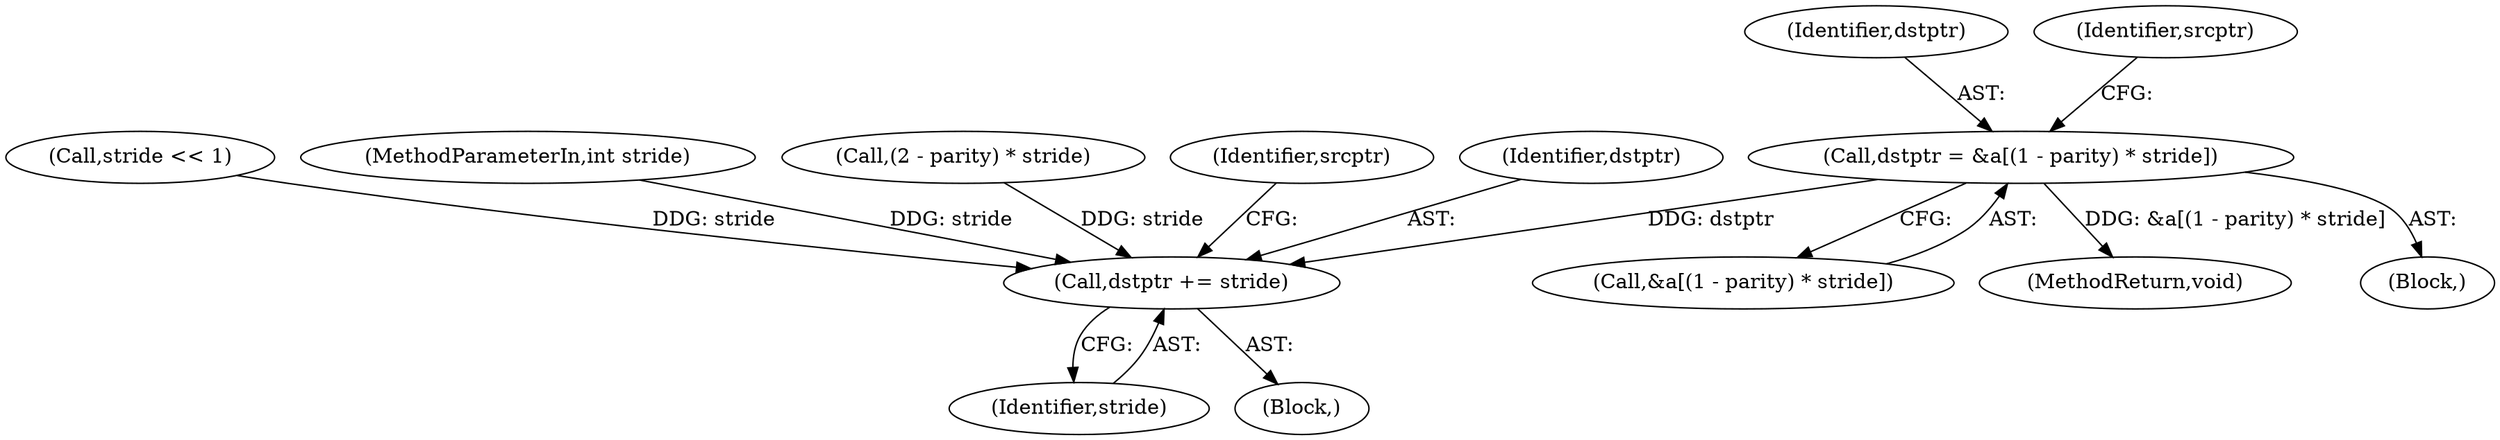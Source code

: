 digraph "0_jasper_4a59cfaf9ab3d48fca4a15c0d2674bf7138e3d1a_0@array" {
"1000197" [label="(Call,dstptr = &a[(1 - parity) * stride])"];
"1000236" [label="(Call,dstptr += stride)"];
"1000199" [label="(Call,&a[(1 - parity) * stride])"];
"1000281" [label="(MethodReturn,void)"];
"1000241" [label="(Call,stride << 1)"];
"1000198" [label="(Identifier,dstptr)"];
"1000208" [label="(Identifier,srcptr)"];
"1000110" [label="(MethodParameterIn,int stride)"];
"1000212" [label="(Call,(2 - parity) * stride)"];
"1000236" [label="(Call,dstptr += stride)"];
"1000238" [label="(Identifier,stride)"];
"1000197" [label="(Call,dstptr = &a[(1 - parity) * stride])"];
"1000230" [label="(Block,)"];
"1000240" [label="(Identifier,srcptr)"];
"1000237" [label="(Identifier,dstptr)"];
"1000148" [label="(Block,)"];
"1000197" -> "1000148"  [label="AST: "];
"1000197" -> "1000199"  [label="CFG: "];
"1000198" -> "1000197"  [label="AST: "];
"1000199" -> "1000197"  [label="AST: "];
"1000208" -> "1000197"  [label="CFG: "];
"1000197" -> "1000281"  [label="DDG: &a[(1 - parity) * stride]"];
"1000197" -> "1000236"  [label="DDG: dstptr"];
"1000236" -> "1000230"  [label="AST: "];
"1000236" -> "1000238"  [label="CFG: "];
"1000237" -> "1000236"  [label="AST: "];
"1000238" -> "1000236"  [label="AST: "];
"1000240" -> "1000236"  [label="CFG: "];
"1000212" -> "1000236"  [label="DDG: stride"];
"1000241" -> "1000236"  [label="DDG: stride"];
"1000110" -> "1000236"  [label="DDG: stride"];
}
